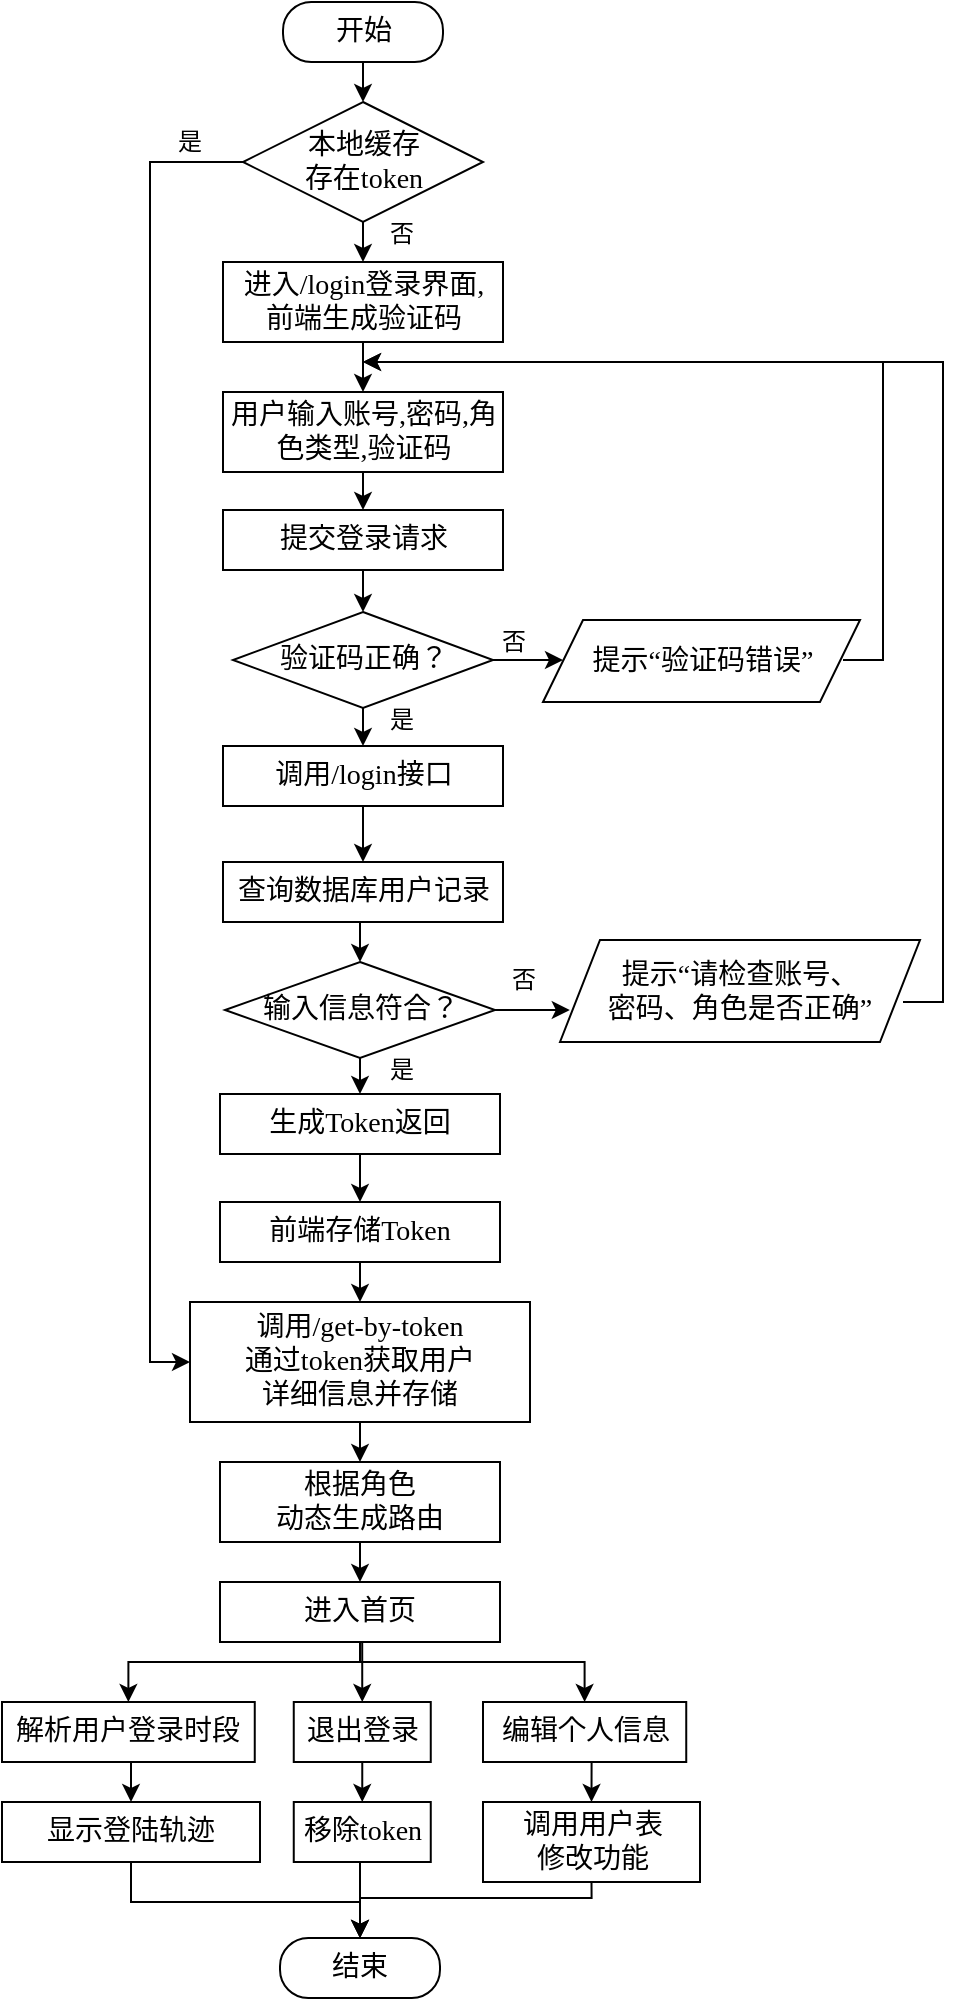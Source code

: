<mxfile version="26.2.14">
  <diagram id="C5RBs43oDa-KdzZeNtuy" name="Page-1">
    <mxGraphModel dx="1226" dy="701" grid="1" gridSize="10" guides="1" tooltips="1" connect="1" arrows="1" fold="1" page="1" pageScale="1" pageWidth="827" pageHeight="1169" math="0" shadow="0">
      <root>
        <mxCell id="WIyWlLk6GJQsqaUBKTNV-0" />
        <mxCell id="WIyWlLk6GJQsqaUBKTNV-1" parent="WIyWlLk6GJQsqaUBKTNV-0" />
        <mxCell id="HvuJs7WOY1dfeLT5cr4M-6" style="edgeStyle=orthogonalEdgeStyle;rounded=0;orthogonalLoop=1;jettySize=auto;html=1;exitX=0.5;exitY=1;exitDx=0;exitDy=0;entryX=0.5;entryY=0;entryDx=0;entryDy=0;fontFamily=宋体;fontSize=14;fontColor=default;" parent="WIyWlLk6GJQsqaUBKTNV-1" source="WIyWlLk6GJQsqaUBKTNV-3" edge="1">
          <mxGeometry relative="1" as="geometry">
            <mxPoint x="431.5" y="140" as="targetPoint" />
          </mxGeometry>
        </mxCell>
        <mxCell id="WIyWlLk6GJQsqaUBKTNV-3" value="开始" style="rounded=1;whiteSpace=wrap;html=1;fontSize=14;glass=0;strokeWidth=1;shadow=0;arcSize=47;fontFamily=宋体;" parent="WIyWlLk6GJQsqaUBKTNV-1" vertex="1">
          <mxGeometry x="391.5" y="90" width="80" height="30" as="geometry" />
        </mxCell>
        <mxCell id="Dsx00uWK3pldCxW48gUQ-6" style="edgeStyle=orthogonalEdgeStyle;rounded=0;orthogonalLoop=1;jettySize=auto;html=1;exitX=0.5;exitY=1;exitDx=0;exitDy=0;entryX=0.5;entryY=0;entryDx=0;entryDy=0;" parent="WIyWlLk6GJQsqaUBKTNV-1" source="HvuJs7WOY1dfeLT5cr4M-2" target="Dsx00uWK3pldCxW48gUQ-1" edge="1">
          <mxGeometry relative="1" as="geometry" />
        </mxCell>
        <mxCell id="Dsx00uWK3pldCxW48gUQ-39" style="edgeStyle=orthogonalEdgeStyle;rounded=0;orthogonalLoop=1;jettySize=auto;html=1;exitX=0;exitY=0.5;exitDx=0;exitDy=0;entryX=0;entryY=0.5;entryDx=0;entryDy=0;" parent="WIyWlLk6GJQsqaUBKTNV-1" source="HvuJs7WOY1dfeLT5cr4M-2" target="Dsx00uWK3pldCxW48gUQ-37" edge="1">
          <mxGeometry relative="1" as="geometry" />
        </mxCell>
        <mxCell id="HvuJs7WOY1dfeLT5cr4M-2" value="&lt;font style=&quot;font-size: 14px;&quot; face=&quot;宋体&quot;&gt;本地缓存&lt;/font&gt;&lt;div&gt;&lt;font face=&quot;宋体&quot;&gt;&lt;span style=&quot;font-size: 14px;&quot;&gt;存在token&lt;/span&gt;&lt;/font&gt;&lt;/div&gt;" style="rhombus;whiteSpace=wrap;html=1;" parent="WIyWlLk6GJQsqaUBKTNV-1" vertex="1">
          <mxGeometry x="371.5" y="140" width="120" height="60" as="geometry" />
        </mxCell>
        <mxCell id="Dsx00uWK3pldCxW48gUQ-8" style="edgeStyle=orthogonalEdgeStyle;rounded=0;orthogonalLoop=1;jettySize=auto;html=1;exitX=0.5;exitY=1;exitDx=0;exitDy=0;entryX=0.5;entryY=0;entryDx=0;entryDy=0;" parent="WIyWlLk6GJQsqaUBKTNV-1" source="Dsx00uWK3pldCxW48gUQ-0" target="Dsx00uWK3pldCxW48gUQ-4" edge="1">
          <mxGeometry relative="1" as="geometry" />
        </mxCell>
        <mxCell id="Dsx00uWK3pldCxW48gUQ-0" value="用户输入账号,密码,角色类型,验证码" style="rounded=0;whiteSpace=wrap;html=1;fontFamily=宋体;fontSize=14;" parent="WIyWlLk6GJQsqaUBKTNV-1" vertex="1">
          <mxGeometry x="361.5" y="285" width="140" height="40" as="geometry" />
        </mxCell>
        <mxCell id="Dsx00uWK3pldCxW48gUQ-7" style="edgeStyle=orthogonalEdgeStyle;rounded=0;orthogonalLoop=1;jettySize=auto;html=1;exitX=0.5;exitY=1;exitDx=0;exitDy=0;entryX=0.5;entryY=0;entryDx=0;entryDy=0;" parent="WIyWlLk6GJQsqaUBKTNV-1" source="Dsx00uWK3pldCxW48gUQ-1" target="Dsx00uWK3pldCxW48gUQ-0" edge="1">
          <mxGeometry relative="1" as="geometry" />
        </mxCell>
        <mxCell id="Dsx00uWK3pldCxW48gUQ-1" value="进入/login登录界面,&lt;div&gt;前端生成验证码&lt;/div&gt;" style="rounded=0;whiteSpace=wrap;html=1;fontFamily=宋体;fontSize=14;" parent="WIyWlLk6GJQsqaUBKTNV-1" vertex="1">
          <mxGeometry x="361.5" y="220" width="140" height="40" as="geometry" />
        </mxCell>
        <mxCell id="Dsx00uWK3pldCxW48gUQ-19" style="edgeStyle=orthogonalEdgeStyle;rounded=0;orthogonalLoop=1;jettySize=auto;html=1;exitX=0.5;exitY=1;exitDx=0;exitDy=0;entryX=0.5;entryY=0;entryDx=0;entryDy=0;" parent="WIyWlLk6GJQsqaUBKTNV-1" source="Dsx00uWK3pldCxW48gUQ-2" target="Dsx00uWK3pldCxW48gUQ-18" edge="1">
          <mxGeometry relative="1" as="geometry" />
        </mxCell>
        <mxCell id="Dsx00uWK3pldCxW48gUQ-2" value="调用/login接口" style="rounded=0;whiteSpace=wrap;html=1;fontFamily=宋体;fontSize=14;" parent="WIyWlLk6GJQsqaUBKTNV-1" vertex="1">
          <mxGeometry x="361.5" y="462" width="140" height="30" as="geometry" />
        </mxCell>
        <mxCell id="Dsx00uWK3pldCxW48gUQ-9" style="edgeStyle=orthogonalEdgeStyle;rounded=0;orthogonalLoop=1;jettySize=auto;html=1;exitX=0.5;exitY=1;exitDx=0;exitDy=0;entryX=0.5;entryY=0;entryDx=0;entryDy=0;" parent="WIyWlLk6GJQsqaUBKTNV-1" source="Dsx00uWK3pldCxW48gUQ-4" target="Dsx00uWK3pldCxW48gUQ-5" edge="1">
          <mxGeometry relative="1" as="geometry" />
        </mxCell>
        <mxCell id="Dsx00uWK3pldCxW48gUQ-4" value="提交登录请求" style="rounded=0;whiteSpace=wrap;html=1;fontFamily=宋体;fontSize=14;" parent="WIyWlLk6GJQsqaUBKTNV-1" vertex="1">
          <mxGeometry x="361.5" y="344" width="140" height="30" as="geometry" />
        </mxCell>
        <mxCell id="Dsx00uWK3pldCxW48gUQ-13" style="edgeStyle=orthogonalEdgeStyle;rounded=0;orthogonalLoop=1;jettySize=auto;html=1;exitX=1;exitY=0.5;exitDx=0;exitDy=0;entryX=0;entryY=0.5;entryDx=0;entryDy=0;" parent="WIyWlLk6GJQsqaUBKTNV-1" source="Dsx00uWK3pldCxW48gUQ-5" edge="1">
          <mxGeometry relative="1" as="geometry">
            <mxPoint x="531.5" y="419" as="targetPoint" />
          </mxGeometry>
        </mxCell>
        <mxCell id="Dsx00uWK3pldCxW48gUQ-15" style="edgeStyle=orthogonalEdgeStyle;rounded=0;orthogonalLoop=1;jettySize=auto;html=1;exitX=0.5;exitY=1;exitDx=0;exitDy=0;entryX=0.5;entryY=0;entryDx=0;entryDy=0;" parent="WIyWlLk6GJQsqaUBKTNV-1" source="Dsx00uWK3pldCxW48gUQ-5" target="Dsx00uWK3pldCxW48gUQ-2" edge="1">
          <mxGeometry relative="1" as="geometry" />
        </mxCell>
        <mxCell id="Dsx00uWK3pldCxW48gUQ-5" value="验证码正确？" style="rhombus;whiteSpace=wrap;html=1;fontFamily=宋体;fontSize=14;" parent="WIyWlLk6GJQsqaUBKTNV-1" vertex="1">
          <mxGeometry x="366.5" y="395" width="130" height="48" as="geometry" />
        </mxCell>
        <mxCell id="Dsx00uWK3pldCxW48gUQ-14" style="edgeStyle=orthogonalEdgeStyle;rounded=0;orthogonalLoop=1;jettySize=auto;html=1;exitX=1;exitY=0.5;exitDx=0;exitDy=0;" parent="WIyWlLk6GJQsqaUBKTNV-1" edge="1">
          <mxGeometry relative="1" as="geometry">
            <mxPoint x="431.5" y="270" as="targetPoint" />
            <Array as="points">
              <mxPoint x="691.5" y="419" />
              <mxPoint x="691.5" y="270" />
            </Array>
            <mxPoint x="671.5" y="419" as="sourcePoint" />
          </mxGeometry>
        </mxCell>
        <mxCell id="Dsx00uWK3pldCxW48gUQ-16" value="是" style="text;html=1;align=center;verticalAlign=middle;whiteSpace=wrap;rounded=0;fontFamily=宋体;" parent="WIyWlLk6GJQsqaUBKTNV-1" vertex="1">
          <mxGeometry x="440.5" y="443" width="20" height="12" as="geometry" />
        </mxCell>
        <mxCell id="Dsx00uWK3pldCxW48gUQ-17" value="否" style="text;html=1;align=center;verticalAlign=middle;whiteSpace=wrap;rounded=0;fontFamily=宋体;" parent="WIyWlLk6GJQsqaUBKTNV-1" vertex="1">
          <mxGeometry x="496.5" y="404" width="20" height="12" as="geometry" />
        </mxCell>
        <mxCell id="Dsx00uWK3pldCxW48gUQ-22" style="edgeStyle=orthogonalEdgeStyle;rounded=0;orthogonalLoop=1;jettySize=auto;html=1;exitX=0.5;exitY=1;exitDx=0;exitDy=0;entryX=0.5;entryY=0;entryDx=0;entryDy=0;" parent="WIyWlLk6GJQsqaUBKTNV-1" source="Dsx00uWK3pldCxW48gUQ-18" target="Dsx00uWK3pldCxW48gUQ-20" edge="1">
          <mxGeometry relative="1" as="geometry" />
        </mxCell>
        <mxCell id="Dsx00uWK3pldCxW48gUQ-18" value="查询数据库用户记录" style="rounded=0;whiteSpace=wrap;html=1;fontFamily=宋体;fontSize=14;" parent="WIyWlLk6GJQsqaUBKTNV-1" vertex="1">
          <mxGeometry x="361.5" y="520" width="140" height="30" as="geometry" />
        </mxCell>
        <mxCell id="Dsx00uWK3pldCxW48gUQ-31" style="edgeStyle=orthogonalEdgeStyle;rounded=0;orthogonalLoop=1;jettySize=auto;html=1;exitX=0.5;exitY=1;exitDx=0;exitDy=0;entryX=0.5;entryY=0;entryDx=0;entryDy=0;" parent="WIyWlLk6GJQsqaUBKTNV-1" source="Dsx00uWK3pldCxW48gUQ-20" target="Dsx00uWK3pldCxW48gUQ-30" edge="1">
          <mxGeometry relative="1" as="geometry" />
        </mxCell>
        <mxCell id="Dsx00uWK3pldCxW48gUQ-20" value="输入信息符合？" style="rhombus;whiteSpace=wrap;html=1;fontFamily=宋体;fontSize=14;" parent="WIyWlLk6GJQsqaUBKTNV-1" vertex="1">
          <mxGeometry x="362.5" y="570" width="135" height="48" as="geometry" />
        </mxCell>
        <mxCell id="Dsx00uWK3pldCxW48gUQ-29" style="edgeStyle=orthogonalEdgeStyle;rounded=0;orthogonalLoop=1;jettySize=auto;html=1;exitX=1;exitY=0.5;exitDx=0;exitDy=0;" parent="WIyWlLk6GJQsqaUBKTNV-1" edge="1">
          <mxGeometry relative="1" as="geometry">
            <mxPoint x="431.5" y="270" as="targetPoint" />
            <Array as="points">
              <mxPoint x="721.5" y="590" />
              <mxPoint x="721.5" y="270" />
            </Array>
            <mxPoint x="701.5" y="590" as="sourcePoint" />
          </mxGeometry>
        </mxCell>
        <mxCell id="Dsx00uWK3pldCxW48gUQ-24" value="否" style="text;html=1;align=center;verticalAlign=middle;whiteSpace=wrap;rounded=0;fontFamily=宋体;" parent="WIyWlLk6GJQsqaUBKTNV-1" vertex="1">
          <mxGeometry x="501.5" y="573" width="20" height="12" as="geometry" />
        </mxCell>
        <mxCell id="Dsx00uWK3pldCxW48gUQ-28" style="edgeStyle=orthogonalEdgeStyle;rounded=0;orthogonalLoop=1;jettySize=auto;html=1;exitX=1;exitY=0.5;exitDx=0;exitDy=0;entryX=0.02;entryY=0.588;entryDx=0;entryDy=0;entryPerimeter=0;" parent="WIyWlLk6GJQsqaUBKTNV-1" source="Dsx00uWK3pldCxW48gUQ-20" edge="1">
          <mxGeometry relative="1" as="geometry">
            <mxPoint x="534.9" y="593.52" as="targetPoint" />
          </mxGeometry>
        </mxCell>
        <mxCell id="Dsx00uWK3pldCxW48gUQ-35" style="edgeStyle=orthogonalEdgeStyle;rounded=0;orthogonalLoop=1;jettySize=auto;html=1;exitX=0.5;exitY=1;exitDx=0;exitDy=0;entryX=0.5;entryY=0;entryDx=0;entryDy=0;" parent="WIyWlLk6GJQsqaUBKTNV-1" source="Dsx00uWK3pldCxW48gUQ-30" target="Dsx00uWK3pldCxW48gUQ-33" edge="1">
          <mxGeometry relative="1" as="geometry" />
        </mxCell>
        <mxCell id="Dsx00uWK3pldCxW48gUQ-30" value="生成Token返回" style="rounded=0;whiteSpace=wrap;html=1;fontFamily=宋体;fontSize=14;" parent="WIyWlLk6GJQsqaUBKTNV-1" vertex="1">
          <mxGeometry x="360" y="636" width="140" height="30" as="geometry" />
        </mxCell>
        <mxCell id="Dsx00uWK3pldCxW48gUQ-32" value="是" style="text;html=1;align=center;verticalAlign=middle;whiteSpace=wrap;rounded=0;fontFamily=宋体;" parent="WIyWlLk6GJQsqaUBKTNV-1" vertex="1">
          <mxGeometry x="440.5" y="618" width="20" height="12" as="geometry" />
        </mxCell>
        <mxCell id="Dsx00uWK3pldCxW48gUQ-45" style="edgeStyle=orthogonalEdgeStyle;rounded=0;orthogonalLoop=1;jettySize=auto;html=1;exitX=0.5;exitY=1;exitDx=0;exitDy=0;entryX=0.5;entryY=0;entryDx=0;entryDy=0;" parent="WIyWlLk6GJQsqaUBKTNV-1" source="Dsx00uWK3pldCxW48gUQ-33" target="Dsx00uWK3pldCxW48gUQ-37" edge="1">
          <mxGeometry relative="1" as="geometry" />
        </mxCell>
        <mxCell id="Dsx00uWK3pldCxW48gUQ-33" value="前端存储Token" style="rounded=0;whiteSpace=wrap;html=1;fontFamily=宋体;fontSize=14;" parent="WIyWlLk6GJQsqaUBKTNV-1" vertex="1">
          <mxGeometry x="360" y="690" width="140" height="30" as="geometry" />
        </mxCell>
        <mxCell id="Dsx00uWK3pldCxW48gUQ-34" value="否" style="text;html=1;align=center;verticalAlign=middle;whiteSpace=wrap;rounded=0;fontFamily=宋体;" parent="WIyWlLk6GJQsqaUBKTNV-1" vertex="1">
          <mxGeometry x="440.5" y="200" width="20" height="12" as="geometry" />
        </mxCell>
        <mxCell id="Dsx00uWK3pldCxW48gUQ-49" style="edgeStyle=orthogonalEdgeStyle;rounded=0;orthogonalLoop=1;jettySize=auto;html=1;exitX=0.5;exitY=1;exitDx=0;exitDy=0;entryX=0.5;entryY=0;entryDx=0;entryDy=0;" parent="WIyWlLk6GJQsqaUBKTNV-1" source="Dsx00uWK3pldCxW48gUQ-36" target="Dsx00uWK3pldCxW48gUQ-48" edge="1">
          <mxGeometry relative="1" as="geometry" />
        </mxCell>
        <mxCell id="Dsx00uWK3pldCxW48gUQ-36" value="根据角色&lt;div&gt;&lt;span style=&quot;background-color: transparent; color: light-dark(rgb(0, 0, 0), rgb(255, 255, 255));&quot;&gt;动态生成路由&lt;/span&gt;&lt;/div&gt;" style="rounded=0;whiteSpace=wrap;html=1;fontFamily=宋体;fontSize=14;" parent="WIyWlLk6GJQsqaUBKTNV-1" vertex="1">
          <mxGeometry x="360" y="820" width="140" height="40" as="geometry" />
        </mxCell>
        <mxCell id="Dsx00uWK3pldCxW48gUQ-46" style="edgeStyle=orthogonalEdgeStyle;rounded=0;orthogonalLoop=1;jettySize=auto;html=1;exitX=0.5;exitY=1;exitDx=0;exitDy=0;entryX=0.5;entryY=0;entryDx=0;entryDy=0;" parent="WIyWlLk6GJQsqaUBKTNV-1" source="Dsx00uWK3pldCxW48gUQ-37" target="Dsx00uWK3pldCxW48gUQ-36" edge="1">
          <mxGeometry relative="1" as="geometry" />
        </mxCell>
        <mxCell id="Dsx00uWK3pldCxW48gUQ-37" value="调用/get-by-token&lt;div&gt;通过token&lt;span style=&quot;background-color: transparent; color: light-dark(rgb(0, 0, 0), rgb(255, 255, 255));&quot;&gt;获取用户&lt;/span&gt;&lt;/div&gt;&lt;div&gt;&lt;span style=&quot;background-color: transparent; color: light-dark(rgb(0, 0, 0), rgb(255, 255, 255));&quot;&gt;详细&lt;/span&gt;&lt;span style=&quot;background-color: transparent; color: light-dark(rgb(0, 0, 0), rgb(255, 255, 255));&quot;&gt;信息并存储&lt;/span&gt;&lt;/div&gt;" style="rounded=0;whiteSpace=wrap;html=1;fontFamily=宋体;fontSize=14;" parent="WIyWlLk6GJQsqaUBKTNV-1" vertex="1">
          <mxGeometry x="345" y="740" width="170" height="60" as="geometry" />
        </mxCell>
        <mxCell id="Dsx00uWK3pldCxW48gUQ-44" value="是" style="text;html=1;align=center;verticalAlign=middle;whiteSpace=wrap;rounded=0;spacing=0;fontFamily=宋体;" parent="WIyWlLk6GJQsqaUBKTNV-1" vertex="1">
          <mxGeometry x="330" y="150" width="30" height="20" as="geometry" />
        </mxCell>
        <mxCell id="Dsx00uWK3pldCxW48gUQ-56" style="edgeStyle=orthogonalEdgeStyle;rounded=0;orthogonalLoop=1;jettySize=auto;html=1;exitX=0.5;exitY=1;exitDx=0;exitDy=0;entryX=0.5;entryY=0;entryDx=0;entryDy=0;" parent="WIyWlLk6GJQsqaUBKTNV-1" source="Dsx00uWK3pldCxW48gUQ-48" target="Dsx00uWK3pldCxW48gUQ-51" edge="1">
          <mxGeometry relative="1" as="geometry" />
        </mxCell>
        <mxCell id="Dsx00uWK3pldCxW48gUQ-57" style="edgeStyle=orthogonalEdgeStyle;rounded=0;orthogonalLoop=1;jettySize=auto;html=1;exitX=0.5;exitY=1;exitDx=0;exitDy=0;entryX=0.5;entryY=0;entryDx=0;entryDy=0;" parent="WIyWlLk6GJQsqaUBKTNV-1" source="Dsx00uWK3pldCxW48gUQ-48" target="Dsx00uWK3pldCxW48gUQ-52" edge="1">
          <mxGeometry relative="1" as="geometry">
            <Array as="points">
              <mxPoint x="430" y="920" />
              <mxPoint x="542" y="920" />
            </Array>
          </mxGeometry>
        </mxCell>
        <mxCell id="Dsx00uWK3pldCxW48gUQ-58" style="edgeStyle=orthogonalEdgeStyle;rounded=0;orthogonalLoop=1;jettySize=auto;html=1;exitX=0.5;exitY=1;exitDx=0;exitDy=0;entryX=0.5;entryY=0;entryDx=0;entryDy=0;" parent="WIyWlLk6GJQsqaUBKTNV-1" source="Dsx00uWK3pldCxW48gUQ-48" target="Dsx00uWK3pldCxW48gUQ-53" edge="1">
          <mxGeometry relative="1" as="geometry">
            <Array as="points">
              <mxPoint x="430" y="920" />
              <mxPoint x="314" y="920" />
            </Array>
          </mxGeometry>
        </mxCell>
        <mxCell id="Dsx00uWK3pldCxW48gUQ-48" value="进入首页" style="rounded=0;whiteSpace=wrap;html=1;fontFamily=宋体;fontSize=14;" parent="WIyWlLk6GJQsqaUBKTNV-1" vertex="1">
          <mxGeometry x="360" y="880" width="140" height="30" as="geometry" />
        </mxCell>
        <mxCell id="Dsx00uWK3pldCxW48gUQ-63" style="edgeStyle=orthogonalEdgeStyle;rounded=0;orthogonalLoop=1;jettySize=auto;html=1;exitX=0.5;exitY=1;exitDx=0;exitDy=0;entryX=0.5;entryY=0;entryDx=0;entryDy=0;" parent="WIyWlLk6GJQsqaUBKTNV-1" source="Dsx00uWK3pldCxW48gUQ-50" target="Dsx00uWK3pldCxW48gUQ-62" edge="1">
          <mxGeometry relative="1" as="geometry">
            <Array as="points">
              <mxPoint x="316" y="1040" />
              <mxPoint x="430" y="1040" />
            </Array>
          </mxGeometry>
        </mxCell>
        <mxCell id="Dsx00uWK3pldCxW48gUQ-50" value="显示登陆轨迹" style="rounded=0;whiteSpace=wrap;html=1;fontFamily=宋体;fontSize=14;" parent="WIyWlLk6GJQsqaUBKTNV-1" vertex="1">
          <mxGeometry x="251" y="990" width="129" height="30" as="geometry" />
        </mxCell>
        <mxCell id="Dsx00uWK3pldCxW48gUQ-59" style="edgeStyle=orthogonalEdgeStyle;rounded=0;orthogonalLoop=1;jettySize=auto;html=1;exitX=0.5;exitY=1;exitDx=0;exitDy=0;entryX=0.5;entryY=0;entryDx=0;entryDy=0;" parent="WIyWlLk6GJQsqaUBKTNV-1" source="Dsx00uWK3pldCxW48gUQ-51" target="Dsx00uWK3pldCxW48gUQ-54" edge="1">
          <mxGeometry relative="1" as="geometry" />
        </mxCell>
        <mxCell id="Dsx00uWK3pldCxW48gUQ-51" value="退出登录" style="rounded=0;whiteSpace=wrap;html=1;fontFamily=宋体;fontSize=14;" parent="WIyWlLk6GJQsqaUBKTNV-1" vertex="1">
          <mxGeometry x="396.88" y="940" width="68.5" height="30" as="geometry" />
        </mxCell>
        <mxCell id="Dsx00uWK3pldCxW48gUQ-61" style="edgeStyle=orthogonalEdgeStyle;rounded=0;orthogonalLoop=1;jettySize=auto;html=1;exitX=0.5;exitY=1;exitDx=0;exitDy=0;entryX=0.5;entryY=0;entryDx=0;entryDy=0;" parent="WIyWlLk6GJQsqaUBKTNV-1" source="Dsx00uWK3pldCxW48gUQ-52" target="Dsx00uWK3pldCxW48gUQ-55" edge="1">
          <mxGeometry relative="1" as="geometry" />
        </mxCell>
        <mxCell id="Dsx00uWK3pldCxW48gUQ-52" value="编辑个人信息" style="rounded=0;whiteSpace=wrap;html=1;fontFamily=宋体;fontSize=14;" parent="WIyWlLk6GJQsqaUBKTNV-1" vertex="1">
          <mxGeometry x="491.5" y="940" width="101.62" height="30" as="geometry" />
        </mxCell>
        <mxCell id="Dsx00uWK3pldCxW48gUQ-60" style="edgeStyle=orthogonalEdgeStyle;rounded=0;orthogonalLoop=1;jettySize=auto;html=1;exitX=0.5;exitY=1;exitDx=0;exitDy=0;entryX=0.5;entryY=0;entryDx=0;entryDy=0;" parent="WIyWlLk6GJQsqaUBKTNV-1" source="Dsx00uWK3pldCxW48gUQ-53" target="Dsx00uWK3pldCxW48gUQ-50" edge="1">
          <mxGeometry relative="1" as="geometry" />
        </mxCell>
        <mxCell id="Dsx00uWK3pldCxW48gUQ-53" value="解析用户&lt;span style=&quot;background-color: transparent; color: light-dark(rgb(0, 0, 0), rgb(255, 255, 255));&quot;&gt;登录时段&lt;/span&gt;" style="rounded=0;whiteSpace=wrap;html=1;fontFamily=宋体;fontSize=14;" parent="WIyWlLk6GJQsqaUBKTNV-1" vertex="1">
          <mxGeometry x="251" y="940" width="126.38" height="30" as="geometry" />
        </mxCell>
        <mxCell id="Dsx00uWK3pldCxW48gUQ-64" style="edgeStyle=orthogonalEdgeStyle;rounded=0;orthogonalLoop=1;jettySize=auto;html=1;exitX=0.5;exitY=1;exitDx=0;exitDy=0;entryX=0.5;entryY=0;entryDx=0;entryDy=0;" parent="WIyWlLk6GJQsqaUBKTNV-1" source="Dsx00uWK3pldCxW48gUQ-54" target="Dsx00uWK3pldCxW48gUQ-62" edge="1">
          <mxGeometry relative="1" as="geometry" />
        </mxCell>
        <mxCell id="Dsx00uWK3pldCxW48gUQ-54" value="移除token" style="rounded=0;whiteSpace=wrap;html=1;fontFamily=宋体;fontSize=14;" parent="WIyWlLk6GJQsqaUBKTNV-1" vertex="1">
          <mxGeometry x="396.88" y="990" width="68.5" height="30" as="geometry" />
        </mxCell>
        <mxCell id="Dsx00uWK3pldCxW48gUQ-65" style="edgeStyle=orthogonalEdgeStyle;rounded=0;orthogonalLoop=1;jettySize=auto;html=1;exitX=0.5;exitY=1;exitDx=0;exitDy=0;entryX=0.5;entryY=0;entryDx=0;entryDy=0;" parent="WIyWlLk6GJQsqaUBKTNV-1" source="Dsx00uWK3pldCxW48gUQ-55" target="Dsx00uWK3pldCxW48gUQ-62" edge="1">
          <mxGeometry relative="1" as="geometry">
            <Array as="points">
              <mxPoint x="546" y="1038" />
              <mxPoint x="430" y="1038" />
            </Array>
          </mxGeometry>
        </mxCell>
        <mxCell id="Dsx00uWK3pldCxW48gUQ-55" value="调用用户表&lt;div&gt;修改功能&lt;/div&gt;" style="rounded=0;whiteSpace=wrap;html=1;fontFamily=宋体;fontSize=14;" parent="WIyWlLk6GJQsqaUBKTNV-1" vertex="1">
          <mxGeometry x="491.5" y="990" width="108.5" height="40" as="geometry" />
        </mxCell>
        <mxCell id="Dsx00uWK3pldCxW48gUQ-62" value="结束" style="rounded=1;whiteSpace=wrap;html=1;fontSize=14;glass=0;strokeWidth=1;shadow=0;arcSize=47;fontFamily=宋体;" parent="WIyWlLk6GJQsqaUBKTNV-1" vertex="1">
          <mxGeometry x="390" y="1058" width="80" height="30" as="geometry" />
        </mxCell>
        <mxCell id="u8pclsz6R8mAW8mt4gcM-0" value="&lt;span style=&quot;font-family: 宋体; font-size: 14px;&quot;&gt;提示“验证码错误”&lt;/span&gt;" style="shape=parallelogram;perimeter=parallelogramPerimeter;whiteSpace=wrap;html=1;fixedSize=1;" vertex="1" parent="WIyWlLk6GJQsqaUBKTNV-1">
          <mxGeometry x="521.5" y="399" width="158.5" height="41" as="geometry" />
        </mxCell>
        <mxCell id="u8pclsz6R8mAW8mt4gcM-1" value="&lt;span style=&quot;font-family: 宋体; font-size: 14px;&quot;&gt;提示“请检查账号、&lt;/span&gt;&lt;div&gt;&lt;span style=&quot;font-family: 宋体; font-size: 14px;&quot;&gt;密码、角色是否正确”&lt;/span&gt;&lt;/div&gt;" style="shape=parallelogram;perimeter=parallelogramPerimeter;whiteSpace=wrap;html=1;fixedSize=1;" vertex="1" parent="WIyWlLk6GJQsqaUBKTNV-1">
          <mxGeometry x="530" y="559" width="180" height="51" as="geometry" />
        </mxCell>
      </root>
    </mxGraphModel>
  </diagram>
</mxfile>
